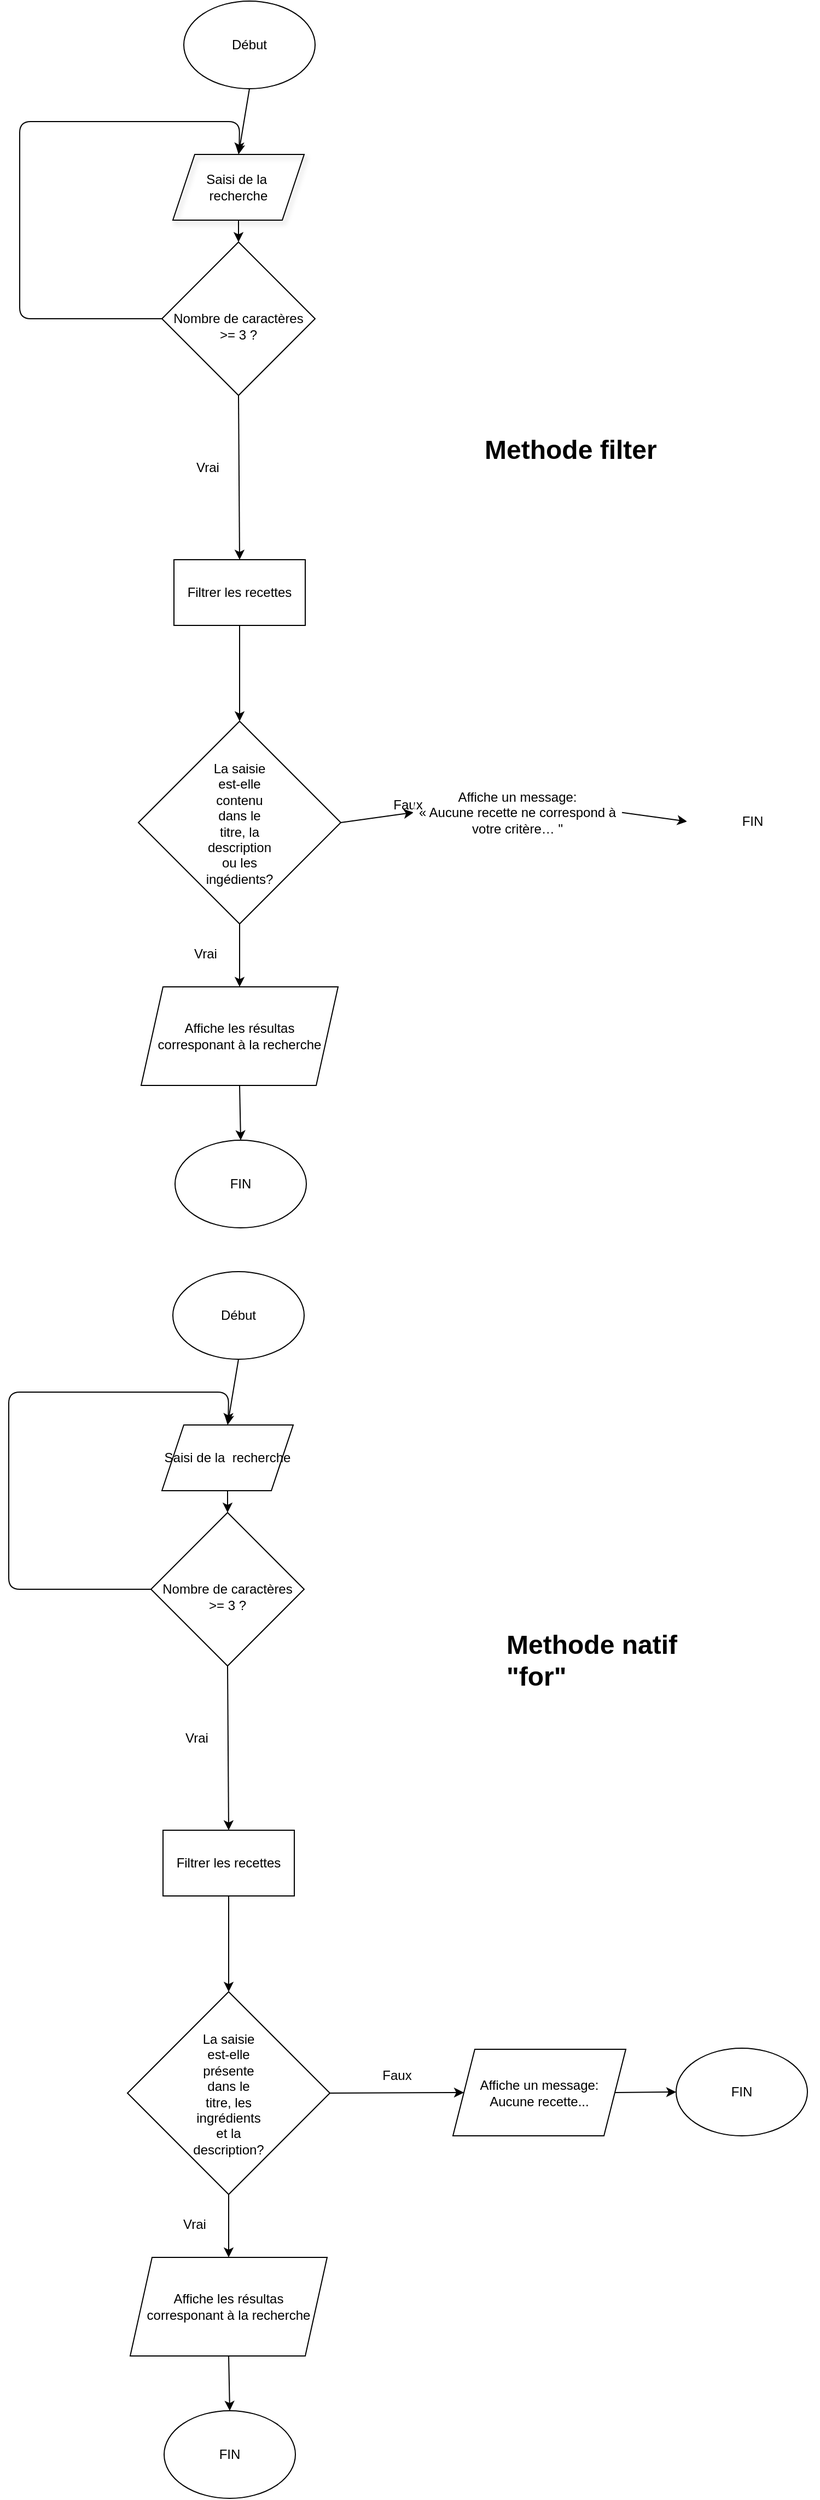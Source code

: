 <mxfile>
    <diagram id="hbttoHCic8fd0knFqLH3" name="Annexe-fonctionnalité">
        <mxGraphModel dx="415" dy="1361" grid="1" gridSize="10" guides="1" tooltips="1" connect="1" arrows="1" fold="1" page="1" pageScale="1" pageWidth="827" pageHeight="1169" math="0" shadow="0">
            <root>
                <mxCell id="K8JmVSe8FUV6711IoxXk-0"/>
                <mxCell id="K8JmVSe8FUV6711IoxXk-1" parent="K8JmVSe8FUV6711IoxXk-0"/>
                <mxCell id="3" style="edgeStyle=none;html=1;exitX=1;exitY=0.5;exitDx=0;exitDy=0;entryX=0;entryY=0.5;entryDx=0;entryDy=0;fontSize=12;" edge="1" parent="K8JmVSe8FUV6711IoxXk-1" source="K8JmVSe8FUV6711IoxXk-7" target="K8JmVSe8FUV6711IoxXk-32">
                    <mxGeometry relative="1" as="geometry"/>
                </mxCell>
                <mxCell id="4" style="edgeStyle=none;html=1;exitX=0.5;exitY=1;exitDx=0;exitDy=0;entryX=0.5;entryY=0;entryDx=0;entryDy=0;fontSize=12;" edge="1" parent="K8JmVSe8FUV6711IoxXk-1" source="K8JmVSe8FUV6711IoxXk-7" target="K8JmVSe8FUV6711IoxXk-30">
                    <mxGeometry relative="1" as="geometry"/>
                </mxCell>
                <mxCell id="K8JmVSe8FUV6711IoxXk-7" value="" style="rhombus;whiteSpace=wrap;html=1;fillColor=none;" parent="K8JmVSe8FUV6711IoxXk-1" vertex="1">
                    <mxGeometry x="198.5" y="-492.5" width="185" height="185" as="geometry"/>
                </mxCell>
                <mxCell id="K8JmVSe8FUV6711IoxXk-8" value="La saisie est-elle contenu dans le titre, la description ou les ingédients?" style="text;html=1;strokeColor=none;fillColor=none;align=center;verticalAlign=middle;whiteSpace=wrap;rounded=0;" parent="K8JmVSe8FUV6711IoxXk-1" vertex="1">
                    <mxGeometry x="261" y="-414" width="60" height="30" as="geometry"/>
                </mxCell>
                <mxCell id="K8JmVSe8FUV6711IoxXk-12" value="Vrai" style="text;html=1;strokeColor=none;fillColor=none;align=center;verticalAlign=middle;whiteSpace=wrap;rounded=0;" parent="K8JmVSe8FUV6711IoxXk-1" vertex="1">
                    <mxGeometry x="232" y="-739" width="60" height="30" as="geometry"/>
                </mxCell>
                <mxCell id="K8JmVSe8FUV6711IoxXk-18" value="Faux" style="text;html=1;strokeColor=none;fillColor=none;align=center;verticalAlign=middle;whiteSpace=wrap;rounded=0;" parent="K8JmVSe8FUV6711IoxXk-1" vertex="1">
                    <mxGeometry x="415" y="-431" width="60" height="30" as="geometry"/>
                </mxCell>
                <mxCell id="K8JmVSe8FUV6711IoxXk-19" value="Vrai" style="text;html=1;strokeColor=none;fillColor=none;align=center;verticalAlign=middle;whiteSpace=wrap;rounded=0;" parent="K8JmVSe8FUV6711IoxXk-1" vertex="1">
                    <mxGeometry x="230" y="-295" width="60" height="30" as="geometry"/>
                </mxCell>
                <mxCell id="K8JmVSe8FUV6711IoxXk-28" style="edgeStyle=none;html=1;exitX=0.5;exitY=1;exitDx=0;exitDy=0;" parent="K8JmVSe8FUV6711IoxXk-1" source="K8JmVSe8FUV6711IoxXk-20" target="K8JmVSe8FUV6711IoxXk-21" edge="1">
                    <mxGeometry relative="1" as="geometry"/>
                </mxCell>
                <mxCell id="K8JmVSe8FUV6711IoxXk-20" value="&lt;span&gt;Saisi de la&amp;nbsp; &lt;br&gt;recherche&lt;/span&gt;" style="shape=parallelogram;perimeter=parallelogramPerimeter;whiteSpace=wrap;html=1;fixedSize=1;strokeColor=#000000;fillColor=none;shadow=1;" parent="K8JmVSe8FUV6711IoxXk-1" vertex="1">
                    <mxGeometry x="230" y="-1010" width="120" height="60" as="geometry"/>
                </mxCell>
                <mxCell id="K8JmVSe8FUV6711IoxXk-25" style="edgeStyle=none;html=1;exitX=0;exitY=0.5;exitDx=0;exitDy=0;entryX=0.505;entryY=-0.031;entryDx=0;entryDy=0;entryPerimeter=0;" parent="K8JmVSe8FUV6711IoxXk-1" source="K8JmVSe8FUV6711IoxXk-21" target="K8JmVSe8FUV6711IoxXk-20" edge="1">
                    <mxGeometry relative="1" as="geometry">
                        <mxPoint x="290" y="-1030" as="targetPoint"/>
                        <Array as="points">
                            <mxPoint x="90" y="-860"/>
                            <mxPoint x="90" y="-1040"/>
                            <mxPoint x="291" y="-1040"/>
                        </Array>
                    </mxGeometry>
                </mxCell>
                <mxCell id="0" style="edgeStyle=none;html=1;exitX=0.5;exitY=1;exitDx=0;exitDy=0;fontSize=12;entryX=0.5;entryY=0;entryDx=0;entryDy=0;" edge="1" parent="K8JmVSe8FUV6711IoxXk-1" source="K8JmVSe8FUV6711IoxXk-21" target="K8JmVSe8FUV6711IoxXk-29">
                    <mxGeometry relative="1" as="geometry">
                        <mxPoint x="290" y="-650" as="targetPoint"/>
                    </mxGeometry>
                </mxCell>
                <mxCell id="K8JmVSe8FUV6711IoxXk-21" value="&lt;span&gt;&lt;font style=&quot;font-size: 12px&quot;&gt;&lt;br&gt;Nombre de caractères &lt;br&gt;&amp;gt;= 3 ?&lt;/font&gt;&lt;/span&gt;" style="rhombus;whiteSpace=wrap;html=1;strokeColor=#000000;fillColor=none;" parent="K8JmVSe8FUV6711IoxXk-1" vertex="1">
                    <mxGeometry x="220" y="-930" width="140" height="140" as="geometry"/>
                </mxCell>
                <mxCell id="K8JmVSe8FUV6711IoxXk-23" style="edgeStyle=none;html=1;exitX=0.5;exitY=1;exitDx=0;exitDy=0;" parent="K8JmVSe8FUV6711IoxXk-1" source="K8JmVSe8FUV6711IoxXk-22" target="K8JmVSe8FUV6711IoxXk-20" edge="1">
                    <mxGeometry relative="1" as="geometry">
                        <Array as="points">
                            <mxPoint x="290" y="-1010"/>
                        </Array>
                    </mxGeometry>
                </mxCell>
                <mxCell id="K8JmVSe8FUV6711IoxXk-22" value="Début" style="ellipse;whiteSpace=wrap;html=1;strokeColor=#000000;fillColor=none;" parent="K8JmVSe8FUV6711IoxXk-1" vertex="1">
                    <mxGeometry x="240" y="-1150" width="120" height="80" as="geometry"/>
                </mxCell>
                <mxCell id="1" style="edgeStyle=none;html=1;exitX=0.5;exitY=1;exitDx=0;exitDy=0;fontSize=12;" edge="1" parent="K8JmVSe8FUV6711IoxXk-1" source="K8JmVSe8FUV6711IoxXk-29" target="K8JmVSe8FUV6711IoxXk-7">
                    <mxGeometry relative="1" as="geometry"/>
                </mxCell>
                <mxCell id="K8JmVSe8FUV6711IoxXk-29" value="Filtrer les recettes" style="rounded=0;whiteSpace=wrap;html=1;strokeColor=#000000;fillColor=none;" parent="K8JmVSe8FUV6711IoxXk-1" vertex="1">
                    <mxGeometry x="231" y="-640" width="120" height="60" as="geometry"/>
                </mxCell>
                <mxCell id="5" style="edgeStyle=none;html=1;exitX=0.5;exitY=1;exitDx=0;exitDy=0;entryX=0.5;entryY=0;entryDx=0;entryDy=0;fontSize=12;" edge="1" parent="K8JmVSe8FUV6711IoxXk-1" source="K8JmVSe8FUV6711IoxXk-30" target="K8JmVSe8FUV6711IoxXk-31">
                    <mxGeometry relative="1" as="geometry"/>
                </mxCell>
                <mxCell id="K8JmVSe8FUV6711IoxXk-30" value="Affiche les résultas &lt;br&gt;corresponant à la recherche" style="shape=parallelogram;perimeter=parallelogramPerimeter;whiteSpace=wrap;html=1;fixedSize=1;strokeColor=#000000;fillColor=none;" parent="K8JmVSe8FUV6711IoxXk-1" vertex="1">
                    <mxGeometry x="201" y="-250" width="180" height="90" as="geometry"/>
                </mxCell>
                <mxCell id="K8JmVSe8FUV6711IoxXk-31" value="FIN" style="ellipse;whiteSpace=wrap;html=1;strokeColor=#000000;fillColor=none;" parent="K8JmVSe8FUV6711IoxXk-1" vertex="1">
                    <mxGeometry x="232" y="-110" width="120" height="80" as="geometry"/>
                </mxCell>
                <mxCell id="K8JmVSe8FUV6711IoxXk-34" style="edgeStyle=none;html=1;exitX=1;exitY=0.5;exitDx=0;exitDy=0;entryX=0;entryY=0.5;entryDx=0;entryDy=0;" parent="K8JmVSe8FUV6711IoxXk-1" source="K8JmVSe8FUV6711IoxXk-32" target="K8JmVSe8FUV6711IoxXk-33" edge="1">
                    <mxGeometry relative="1" as="geometry"/>
                </mxCell>
                <mxCell id="K8JmVSe8FUV6711IoxXk-32" value="Affiche un message:&lt;br&gt;« Aucune recette ne correspond à votre critère… &quot;" style="shape=parallelogram;perimeter=parallelogramPerimeter;whiteSpace=wrap;html=1;fixedSize=1;strokeColor=#FFFFFF;fillColor=none;" parent="K8JmVSe8FUV6711IoxXk-1" vertex="1">
                    <mxGeometry x="440" y="-457.5" width="210" height="96.5" as="geometry"/>
                </mxCell>
                <mxCell id="K8JmVSe8FUV6711IoxXk-33" value="FIN" style="ellipse;whiteSpace=wrap;html=1;strokeColor=#FFFFFF;fillColor=none;" parent="K8JmVSe8FUV6711IoxXk-1" vertex="1">
                    <mxGeometry x="700" y="-441" width="120" height="80" as="geometry"/>
                </mxCell>
                <mxCell id="6" style="edgeStyle=none;html=1;exitX=1;exitY=0.5;exitDx=0;exitDy=0;entryX=0;entryY=0.5;entryDx=0;entryDy=0;fontSize=12;" edge="1" parent="K8JmVSe8FUV6711IoxXk-1" source="8" target="26">
                    <mxGeometry relative="1" as="geometry"/>
                </mxCell>
                <mxCell id="7" style="edgeStyle=none;html=1;exitX=0.5;exitY=1;exitDx=0;exitDy=0;entryX=0.5;entryY=0;entryDx=0;entryDy=0;fontSize=12;" edge="1" parent="K8JmVSe8FUV6711IoxXk-1" source="8" target="23">
                    <mxGeometry relative="1" as="geometry"/>
                </mxCell>
                <mxCell id="8" value="" style="rhombus;whiteSpace=wrap;html=1;fillColor=none;strokeColor=#000000;" vertex="1" parent="K8JmVSe8FUV6711IoxXk-1">
                    <mxGeometry x="188.5" y="667.5" width="185" height="185" as="geometry"/>
                </mxCell>
                <mxCell id="9" value="La saisie est-elle présente dans le titre, les ingrédients et la description?" style="text;html=1;strokeColor=none;fillColor=none;align=center;verticalAlign=middle;whiteSpace=wrap;rounded=0;" vertex="1" parent="K8JmVSe8FUV6711IoxXk-1">
                    <mxGeometry x="251" y="746" width="60" height="30" as="geometry"/>
                </mxCell>
                <mxCell id="10" value="Vrai" style="text;html=1;strokeColor=none;fillColor=none;align=center;verticalAlign=middle;whiteSpace=wrap;rounded=0;" vertex="1" parent="K8JmVSe8FUV6711IoxXk-1">
                    <mxGeometry x="222" y="421" width="60" height="30" as="geometry"/>
                </mxCell>
                <mxCell id="11" value="Faux" style="text;html=1;strokeColor=none;fillColor=none;align=center;verticalAlign=middle;whiteSpace=wrap;rounded=0;" vertex="1" parent="K8JmVSe8FUV6711IoxXk-1">
                    <mxGeometry x="405" y="729" width="60" height="30" as="geometry"/>
                </mxCell>
                <mxCell id="12" value="Vrai" style="text;html=1;strokeColor=none;fillColor=none;align=center;verticalAlign=middle;whiteSpace=wrap;rounded=0;" vertex="1" parent="K8JmVSe8FUV6711IoxXk-1">
                    <mxGeometry x="220" y="865" width="60" height="30" as="geometry"/>
                </mxCell>
                <mxCell id="13" style="edgeStyle=none;html=1;exitX=0.5;exitY=1;exitDx=0;exitDy=0;" edge="1" parent="K8JmVSe8FUV6711IoxXk-1" source="14" target="17">
                    <mxGeometry relative="1" as="geometry"/>
                </mxCell>
                <mxCell id="14" value="&lt;span&gt;Saisi de la&amp;nbsp; recherche&lt;/span&gt;" style="shape=parallelogram;perimeter=parallelogramPerimeter;whiteSpace=wrap;html=1;fixedSize=1;strokeColor=#000000;fillColor=none;" vertex="1" parent="K8JmVSe8FUV6711IoxXk-1">
                    <mxGeometry x="220" y="150" width="120" height="60" as="geometry"/>
                </mxCell>
                <mxCell id="15" style="edgeStyle=none;html=1;exitX=0;exitY=0.5;exitDx=0;exitDy=0;entryX=0.505;entryY=-0.031;entryDx=0;entryDy=0;entryPerimeter=0;" edge="1" parent="K8JmVSe8FUV6711IoxXk-1" source="17" target="14">
                    <mxGeometry relative="1" as="geometry">
                        <mxPoint x="280" y="130" as="targetPoint"/>
                        <Array as="points">
                            <mxPoint x="80" y="300"/>
                            <mxPoint x="80" y="120"/>
                            <mxPoint x="281" y="120"/>
                        </Array>
                    </mxGeometry>
                </mxCell>
                <mxCell id="16" style="edgeStyle=none;html=1;exitX=0.5;exitY=1;exitDx=0;exitDy=0;fontSize=12;entryX=0.5;entryY=0;entryDx=0;entryDy=0;" edge="1" parent="K8JmVSe8FUV6711IoxXk-1" source="17" target="21">
                    <mxGeometry relative="1" as="geometry">
                        <mxPoint x="280" y="510" as="targetPoint"/>
                    </mxGeometry>
                </mxCell>
                <mxCell id="17" value="&lt;span&gt;&lt;font style=&quot;font-size: 12px&quot;&gt;&lt;br&gt;Nombre de caractères &lt;br&gt;&amp;gt;= 3 ?&lt;/font&gt;&lt;/span&gt;" style="rhombus;whiteSpace=wrap;html=1;strokeColor=#000000;fillColor=none;" vertex="1" parent="K8JmVSe8FUV6711IoxXk-1">
                    <mxGeometry x="210" y="230" width="140" height="140" as="geometry"/>
                </mxCell>
                <mxCell id="18" style="edgeStyle=none;html=1;exitX=0.5;exitY=1;exitDx=0;exitDy=0;" edge="1" parent="K8JmVSe8FUV6711IoxXk-1" source="19" target="14">
                    <mxGeometry relative="1" as="geometry">
                        <Array as="points">
                            <mxPoint x="280" y="150"/>
                        </Array>
                    </mxGeometry>
                </mxCell>
                <mxCell id="19" value="Début" style="ellipse;whiteSpace=wrap;html=1;strokeColor=#000000;fillColor=none;" vertex="1" parent="K8JmVSe8FUV6711IoxXk-1">
                    <mxGeometry x="230" y="10" width="120" height="80" as="geometry"/>
                </mxCell>
                <mxCell id="20" style="edgeStyle=none;html=1;exitX=0.5;exitY=1;exitDx=0;exitDy=0;fontSize=12;" edge="1" parent="K8JmVSe8FUV6711IoxXk-1" source="21" target="8">
                    <mxGeometry relative="1" as="geometry"/>
                </mxCell>
                <mxCell id="21" value="Filtrer les recettes" style="rounded=0;whiteSpace=wrap;html=1;strokeColor=#000000;fillColor=none;" vertex="1" parent="K8JmVSe8FUV6711IoxXk-1">
                    <mxGeometry x="221" y="520" width="120" height="60" as="geometry"/>
                </mxCell>
                <mxCell id="22" style="edgeStyle=none;html=1;exitX=0.5;exitY=1;exitDx=0;exitDy=0;entryX=0.5;entryY=0;entryDx=0;entryDy=0;fontSize=12;" edge="1" parent="K8JmVSe8FUV6711IoxXk-1" source="23" target="24">
                    <mxGeometry relative="1" as="geometry"/>
                </mxCell>
                <mxCell id="23" value="Affiche les résultas &lt;br&gt;corresponant à la recherche" style="shape=parallelogram;perimeter=parallelogramPerimeter;whiteSpace=wrap;html=1;fixedSize=1;strokeColor=#000000;fillColor=none;" vertex="1" parent="K8JmVSe8FUV6711IoxXk-1">
                    <mxGeometry x="191" y="910" width="180" height="90" as="geometry"/>
                </mxCell>
                <mxCell id="24" value="FIN" style="ellipse;whiteSpace=wrap;html=1;strokeColor=#000000;fillColor=none;" vertex="1" parent="K8JmVSe8FUV6711IoxXk-1">
                    <mxGeometry x="222" y="1050" width="120" height="80" as="geometry"/>
                </mxCell>
                <mxCell id="25" style="edgeStyle=none;html=1;exitX=1;exitY=0.5;exitDx=0;exitDy=0;entryX=0;entryY=0.5;entryDx=0;entryDy=0;" edge="1" parent="K8JmVSe8FUV6711IoxXk-1" source="26" target="27">
                    <mxGeometry relative="1" as="geometry"/>
                </mxCell>
                <mxCell id="26" value="Affiche un message:&lt;br&gt;Aucune recette..." style="shape=parallelogram;perimeter=parallelogramPerimeter;whiteSpace=wrap;html=1;fixedSize=1;strokeColor=#000000;fillColor=none;" vertex="1" parent="K8JmVSe8FUV6711IoxXk-1">
                    <mxGeometry x="486" y="720" width="158" height="79" as="geometry"/>
                </mxCell>
                <mxCell id="27" value="FIN" style="ellipse;whiteSpace=wrap;html=1;strokeColor=#000000;fillColor=none;" vertex="1" parent="K8JmVSe8FUV6711IoxXk-1">
                    <mxGeometry x="690" y="719" width="120" height="80" as="geometry"/>
                </mxCell>
                <mxCell id="29" value="&lt;h1&gt;Methode filter&lt;/h1&gt;" style="text;html=1;strokeColor=none;fillColor=none;spacing=5;spacingTop=-20;whiteSpace=wrap;overflow=hidden;rounded=0;shadow=1;fontSize=12;" vertex="1" parent="K8JmVSe8FUV6711IoxXk-1">
                    <mxGeometry x="510" y="-760" width="190" height="120" as="geometry"/>
                </mxCell>
                <mxCell id="52" value="&lt;h1&gt;Methode natif &quot;for&quot;&lt;/h1&gt;" style="text;html=1;strokeColor=none;fillColor=none;spacing=5;spacingTop=-20;whiteSpace=wrap;overflow=hidden;rounded=0;shadow=1;fontSize=12;" vertex="1" parent="K8JmVSe8FUV6711IoxXk-1">
                    <mxGeometry x="530" y="331" width="190" height="120" as="geometry"/>
                </mxCell>
            </root>
        </mxGraphModel>
    </diagram>
    <diagram id="cKMtmG31YDIGHi8X9Hcg" name="Page-1">
        <mxGraphModel dx="803" dy="617" grid="1" gridSize="10" guides="1" tooltips="1" connect="1" arrows="1" fold="1" page="1" pageScale="1" pageWidth="827" pageHeight="1169" math="0" shadow="0">
            <root>
                <mxCell id="0"/>
                <mxCell id="1" parent="0"/>
                <mxCell id="11" value="Recipe" style="swimlane;fontStyle=1;align=center;verticalAlign=top;childLayout=stackLayout;horizontal=1;startSize=26;horizontalStack=0;resizeParent=1;resizeParentMax=0;resizeLast=0;collapsible=1;marginBottom=0;" parent="1" vertex="1">
                    <mxGeometry x="30" y="130" width="160" height="120" as="geometry"/>
                </mxCell>
                <mxCell id="12" value="+ id: number&#10;" style="text;strokeColor=none;fillColor=none;align=left;verticalAlign=top;spacingLeft=4;spacingRight=4;overflow=hidden;rotatable=0;points=[[0,0.5],[1,0.5]];portConstraint=eastwest;" parent="11" vertex="1">
                    <mxGeometry y="26" width="160" height="44" as="geometry"/>
                </mxCell>
                <mxCell id="13" value="" style="line;strokeWidth=1;fillColor=none;align=left;verticalAlign=middle;spacingTop=-1;spacingLeft=3;spacingRight=3;rotatable=0;labelPosition=right;points=[];portConstraint=eastwest;" parent="11" vertex="1">
                    <mxGeometry y="70" width="160" height="8" as="geometry"/>
                </mxCell>
                <mxCell id="14" value="+ filter(type): type" style="text;strokeColor=none;fillColor=none;align=left;verticalAlign=top;spacingLeft=4;spacingRight=4;overflow=hidden;rotatable=0;points=[[0,0.5],[1,0.5]];portConstraint=eastwest;" parent="11" vertex="1">
                    <mxGeometry y="78" width="160" height="42" as="geometry"/>
                </mxCell>
                <mxCell id="15" value="Ingrédients" style="swimlane;fontStyle=1;align=center;verticalAlign=top;childLayout=stackLayout;horizontal=1;startSize=26;horizontalStack=0;resizeParent=1;resizeParentMax=0;resizeLast=0;collapsible=1;marginBottom=0;" parent="1" vertex="1">
                    <mxGeometry x="460" y="20" width="160" height="86" as="geometry"/>
                </mxCell>
                <mxCell id="16" value="+ field: type" style="text;strokeColor=none;fillColor=none;align=left;verticalAlign=top;spacingLeft=4;spacingRight=4;overflow=hidden;rotatable=0;points=[[0,0.5],[1,0.5]];portConstraint=eastwest;" parent="15" vertex="1">
                    <mxGeometry y="26" width="160" height="26" as="geometry"/>
                </mxCell>
                <mxCell id="17" value="" style="line;strokeWidth=1;fillColor=none;align=left;verticalAlign=middle;spacingTop=-1;spacingLeft=3;spacingRight=3;rotatable=0;labelPosition=right;points=[];portConstraint=eastwest;" parent="15" vertex="1">
                    <mxGeometry y="52" width="160" height="8" as="geometry"/>
                </mxCell>
                <mxCell id="18" value="+ listage: type" style="text;strokeColor=none;fillColor=none;align=left;verticalAlign=top;spacingLeft=4;spacingRight=4;overflow=hidden;rotatable=0;points=[[0,0.5],[1,0.5]];portConstraint=eastwest;" parent="15" vertex="1">
                    <mxGeometry y="60" width="160" height="26" as="geometry"/>
                </mxCell>
                <mxCell id="32" value="Ustensile" style="swimlane;fontStyle=1;align=center;verticalAlign=top;childLayout=stackLayout;horizontal=1;startSize=26;horizontalStack=0;resizeParent=1;resizeParentMax=0;resizeLast=0;collapsible=1;marginBottom=0;" parent="1" vertex="1">
                    <mxGeometry x="460" y="130" width="160" height="86" as="geometry"/>
                </mxCell>
                <mxCell id="33" value="+ field: type" style="text;strokeColor=none;fillColor=none;align=left;verticalAlign=top;spacingLeft=4;spacingRight=4;overflow=hidden;rotatable=0;points=[[0,0.5],[1,0.5]];portConstraint=eastwest;" parent="32" vertex="1">
                    <mxGeometry y="26" width="160" height="26" as="geometry"/>
                </mxCell>
                <mxCell id="34" value="" style="line;strokeWidth=1;fillColor=none;align=left;verticalAlign=middle;spacingTop=-1;spacingLeft=3;spacingRight=3;rotatable=0;labelPosition=right;points=[];portConstraint=eastwest;" parent="32" vertex="1">
                    <mxGeometry y="52" width="160" height="8" as="geometry"/>
                </mxCell>
                <mxCell id="35" value="+ method(type): type" style="text;strokeColor=none;fillColor=none;align=left;verticalAlign=top;spacingLeft=4;spacingRight=4;overflow=hidden;rotatable=0;points=[[0,0.5],[1,0.5]];portConstraint=eastwest;" parent="32" vertex="1">
                    <mxGeometry y="60" width="160" height="26" as="geometry"/>
                </mxCell>
                <mxCell id="36" value="Appareils" style="swimlane;fontStyle=1;align=center;verticalAlign=top;childLayout=stackLayout;horizontal=1;startSize=26;horizontalStack=0;resizeParent=1;resizeParentMax=0;resizeLast=0;collapsible=1;marginBottom=0;" parent="1" vertex="1">
                    <mxGeometry x="460" y="240" width="160" height="86" as="geometry"/>
                </mxCell>
                <mxCell id="37" value="+ field: type" style="text;strokeColor=none;fillColor=none;align=left;verticalAlign=top;spacingLeft=4;spacingRight=4;overflow=hidden;rotatable=0;points=[[0,0.5],[1,0.5]];portConstraint=eastwest;" parent="36" vertex="1">
                    <mxGeometry y="26" width="160" height="26" as="geometry"/>
                </mxCell>
                <mxCell id="38" value="" style="line;strokeWidth=1;fillColor=none;align=left;verticalAlign=middle;spacingTop=-1;spacingLeft=3;spacingRight=3;rotatable=0;labelPosition=right;points=[];portConstraint=eastwest;" parent="36" vertex="1">
                    <mxGeometry y="52" width="160" height="8" as="geometry"/>
                </mxCell>
                <mxCell id="39" value="+ method(type): type" style="text;strokeColor=none;fillColor=none;align=left;verticalAlign=top;spacingLeft=4;spacingRight=4;overflow=hidden;rotatable=0;points=[[0,0.5],[1,0.5]];portConstraint=eastwest;" parent="36" vertex="1">
                    <mxGeometry y="60" width="160" height="26" as="geometry"/>
                </mxCell>
                <mxCell id="48" style="edgeStyle=none;html=1;entryX=-0.011;entryY=0.891;entryDx=0;entryDy=0;entryPerimeter=0;exitX=1;exitY=0.5;exitDx=0;exitDy=0;" parent="1" source="44" target="16" edge="1">
                    <mxGeometry relative="1" as="geometry"/>
                </mxCell>
                <mxCell id="43" value="Factory" style="swimlane;fontStyle=1;align=center;verticalAlign=top;childLayout=stackLayout;horizontal=1;startSize=26;horizontalStack=0;resizeParent=1;resizeParentMax=0;resizeLast=0;collapsible=1;marginBottom=0;" parent="1" vertex="1">
                    <mxGeometry x="240" y="130" width="160" height="86" as="geometry"/>
                </mxCell>
                <mxCell id="44" value="+ field: type" style="text;strokeColor=none;fillColor=none;align=left;verticalAlign=top;spacingLeft=4;spacingRight=4;overflow=hidden;rotatable=0;points=[[0,0.5],[1,0.5]];portConstraint=eastwest;" parent="43" vertex="1">
                    <mxGeometry y="26" width="160" height="26" as="geometry"/>
                </mxCell>
                <mxCell id="45" value="" style="line;strokeWidth=1;fillColor=none;align=left;verticalAlign=middle;spacingTop=-1;spacingLeft=3;spacingRight=3;rotatable=0;labelPosition=right;points=[];portConstraint=eastwest;" parent="43" vertex="1">
                    <mxGeometry y="52" width="160" height="8" as="geometry"/>
                </mxCell>
                <mxCell id="46" value="+ method(type): type" style="text;strokeColor=none;fillColor=none;align=left;verticalAlign=top;spacingLeft=4;spacingRight=4;overflow=hidden;rotatable=0;points=[[0,0.5],[1,0.5]];portConstraint=eastwest;" parent="43" vertex="1">
                    <mxGeometry y="60" width="160" height="26" as="geometry"/>
                </mxCell>
                <mxCell id="47" style="edgeStyle=none;html=1;exitX=1;exitY=0.5;exitDx=0;exitDy=0;entryX=0.009;entryY=0.956;entryDx=0;entryDy=0;entryPerimeter=0;" parent="1" source="12" target="44" edge="1">
                    <mxGeometry relative="1" as="geometry"/>
                </mxCell>
                <mxCell id="49" style="edgeStyle=none;html=1;entryX=0;entryY=0.5;entryDx=0;entryDy=0;" parent="1" source="44" target="33" edge="1">
                    <mxGeometry relative="1" as="geometry"/>
                </mxCell>
                <mxCell id="50" style="edgeStyle=none;html=1;exitX=1;exitY=0.5;exitDx=0;exitDy=0;entryX=0;entryY=0.5;entryDx=0;entryDy=0;" parent="1" source="44" target="37" edge="1">
                    <mxGeometry relative="1" as="geometry"/>
                </mxCell>
            </root>
        </mxGraphModel>
    </diagram>
</mxfile>